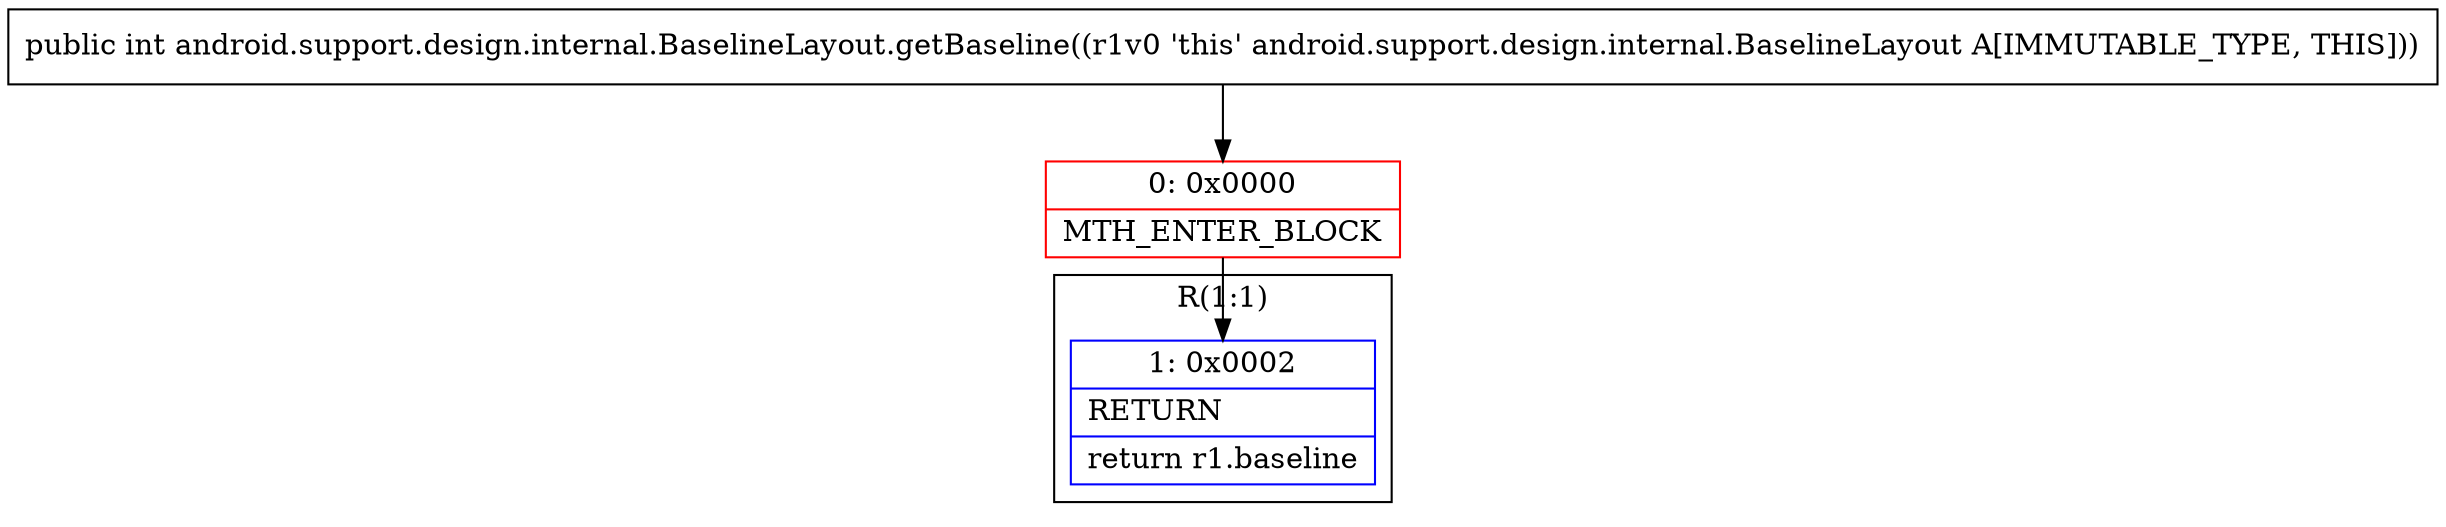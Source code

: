 digraph "CFG forandroid.support.design.internal.BaselineLayout.getBaseline()I" {
subgraph cluster_Region_450007583 {
label = "R(1:1)";
node [shape=record,color=blue];
Node_1 [shape=record,label="{1\:\ 0x0002|RETURN\l|return r1.baseline\l}"];
}
Node_0 [shape=record,color=red,label="{0\:\ 0x0000|MTH_ENTER_BLOCK\l}"];
MethodNode[shape=record,label="{public int android.support.design.internal.BaselineLayout.getBaseline((r1v0 'this' android.support.design.internal.BaselineLayout A[IMMUTABLE_TYPE, THIS])) }"];
MethodNode -> Node_0;
Node_0 -> Node_1;
}

